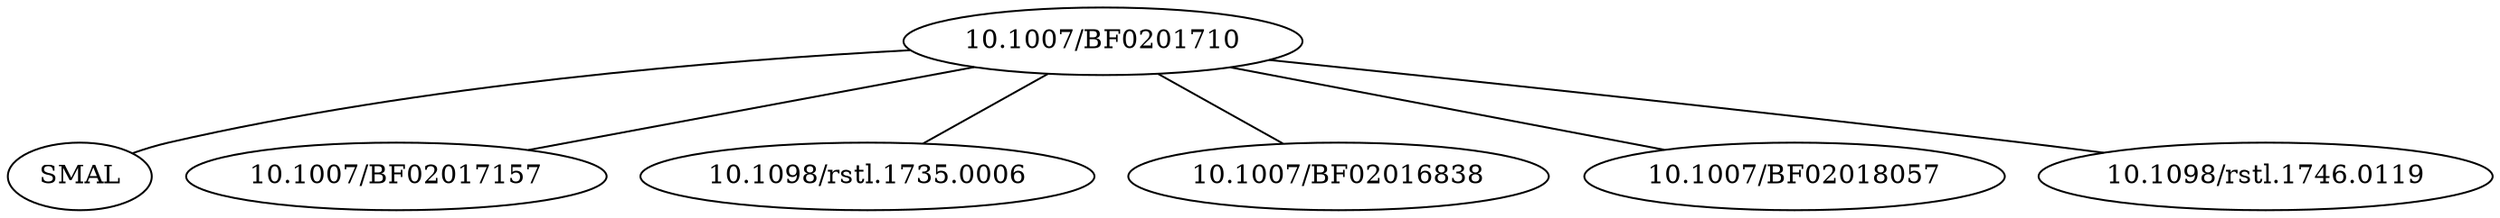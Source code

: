 strict graph mind_map270 {
	"10.1007/BF0201710" -- SMAL
	"10.1007/BF0201710" -- "10.1007/BF02017157"
	"10.1007/BF0201710" -- "10.1098/rstl.1735.0006"
	"10.1007/BF0201710" -- "10.1007/BF02016838"
	"10.1007/BF0201710" -- "10.1007/BF02018057"
	"10.1007/BF0201710" -- "10.1098/rstl.1746.0119"
}
